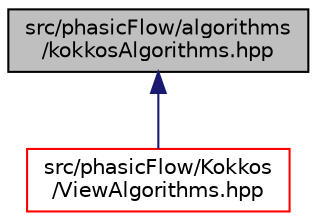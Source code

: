 digraph "src/phasicFlow/algorithms/kokkosAlgorithms.hpp"
{
 // LATEX_PDF_SIZE
  edge [fontname="Helvetica",fontsize="10",labelfontname="Helvetica",labelfontsize="10"];
  node [fontname="Helvetica",fontsize="10",shape=record];
  Node1 [label="src/phasicFlow/algorithms\l/kokkosAlgorithms.hpp",height=0.2,width=0.4,color="black", fillcolor="grey75", style="filled", fontcolor="black",tooltip=" "];
  Node1 -> Node2 [dir="back",color="midnightblue",fontsize="10",style="solid",fontname="Helvetica"];
  Node2 [label="src/phasicFlow/Kokkos\l/ViewAlgorithms.hpp",height=0.2,width=0.4,color="red", fillcolor="white", style="filled",URL="$ViewAlgorithms_8hpp.html",tooltip=" "];
}
